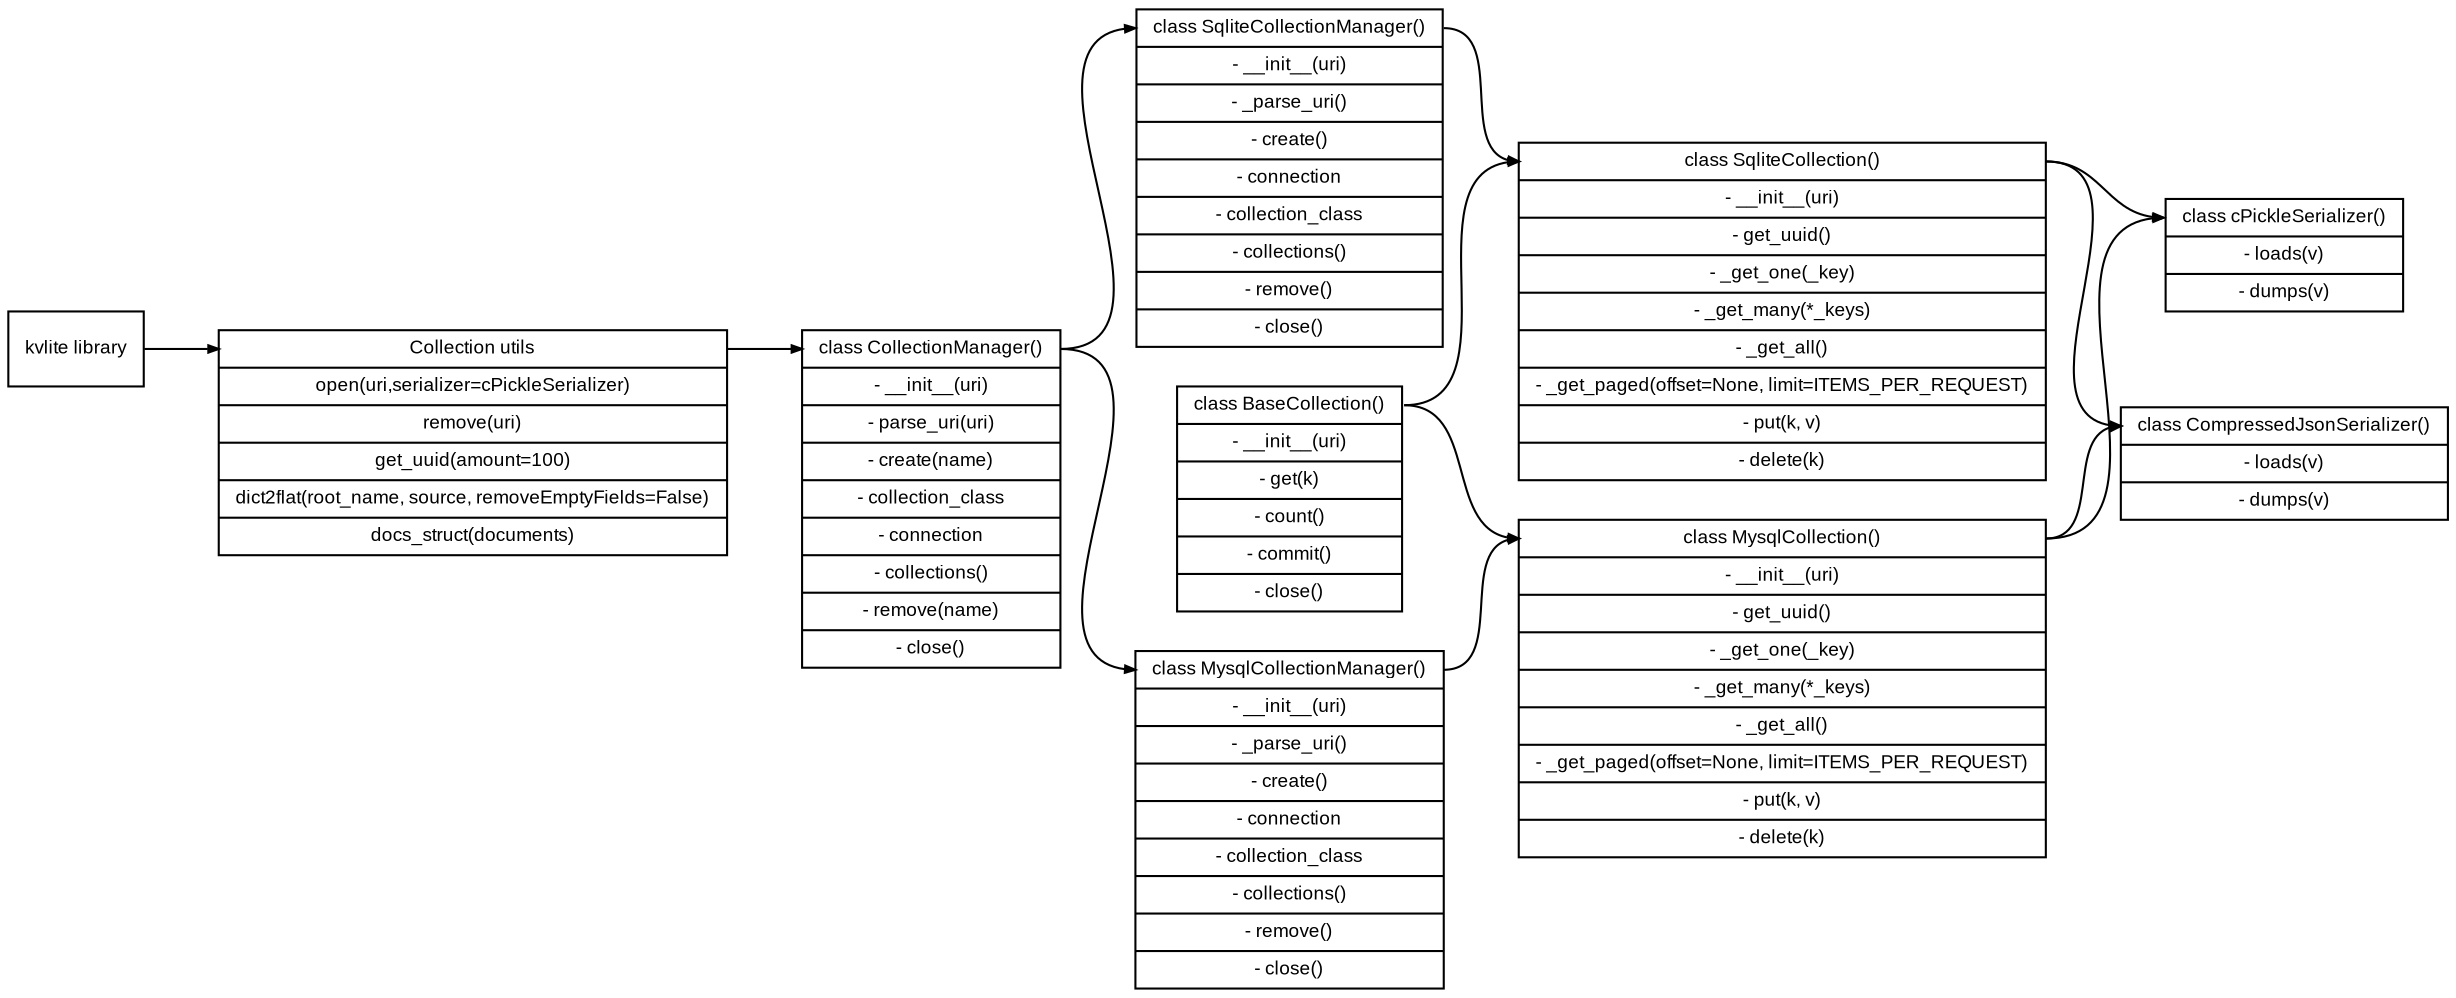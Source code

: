 digraph pyservice {

    graph [ rankdir = "LR"];
    node [shape=record,fontname=Arial,fontsize=9];
    edge [arrowsize=0.5,fontname=Arial,fontsize=9];

    // Nodes
    
    kvlite          [label="<top>       kvlite library"];
    
    CollectionUtils [label="<top>       Collection utils |\
                            <open>          open(uri,serializer=cPickleSerializer) |\
                            <remove>        remove(uri) |\
                            <get_uuid>      get_uuid(amount=100) |\
                            <dict2flat>     dict2flat(root_name, source, removeEmptyFields=False) |\
                            <docs_struct>   docs_struct(documents)"];
    
    CollectionManager[label="<top>      class CollectionManager() |\
                             <init>         - __init__(uri) |\
                             <parse_uri>    - parse_uri(uri) |\
                             <create>       - create(name) |\
                             <collection_class> - collection_class |\
                             <connection>   - connection |\
                             <collections>  - collections() |\
                             <remove>       - remove(name) |\
                             <close>        - close()"];
    
    MysqlCollectionManager [
                    label="<top>        class MysqlCollectionManager() |\
                           <init>         - __init__(uri) |\
                           <parse_uri>      - _parse_uri() |\
                           <create>         - create() |\
                           <connection>     - connection |\
                           <collection_class> - collection_class |\
                           <collections>    - collections() |\
                           <remove>         - remove() |\
                           <close>          - close()"];
                           
    SqliteCollectionManager [
                    label="<top>        class SqliteCollectionManager() |\
                           <init>           - __init__(uri) |\
                           <parse_uri>      - _parse_uri() |\
                           <create>         - create() |\
                           <connection>     - connection |\
                           <collection_class> - collection_class |\
                           <collections>    - collections() |\
                           <remove>         - remove() |\
                           <close>          - close()"];

    BaseCollection [
                    label="<top>       class BaseCollection() |\
                           <init>           - __init__(uri) |\
                           <get>            - get(k) |\
                           <count>          - count() |\
                           <commit>         - commit() |\
                           <close>          - close()"];
    
    MysqlCollection [label="<top>       class MysqlCollection() |\
                         <init>             - __init__(uri) |\
                         <get_uuid>         - get_uuid() |\
                         <_get_one>         - _get_one(_key) |\
                         <_get_many>        - _get_many(*_keys) |\
                         <_get_all>         - _get_all() |\
                         <_get_paged>       - _get_paged(offset=None, limit=ITEMS_PER_REQUEST) |\
                         <put>              - put(k, v) |\
                         <delete>           - delete(k)"];

    SqliteCollection [
                    label="<top>        class SqliteCollection() |\
                         <init>             - __init__(uri) |\
                         <get_uuid>         - get_uuid() |\
                         <_get_one>         - _get_one(_key) |\
                         <_get_many>        - _get_many(*_keys) |\
                         <_get_all>         - _get_all() |\
                         <_get_paged>       - _get_paged(offset=None, limit=ITEMS_PER_REQUEST) |\
                         <put>              - put(k, v) |\
                         <delete>           - delete(k)"];

    cPickleSerializer [
                    label="<top>        class cPickleSerializer() |\
                         <loads>            - loads(v) |\
                         <dumps>            - dumps(v)"];
    
    CompressedJsonSerializer [
                    label="<top>        class CompressedJsonSerializer() |\
                         <loads>            - loads(v) |\
                         <dumps>            - dumps(v)"];
                         
    // Links
    
    kvlite:top -> CollectionUtils:top;
    CollectionUtils:top -> CollectionManager:top;
    CollectionManager:top -> MysqlCollectionManager:top;
    CollectionManager:top -> SqliteCollectionManager:top;
    MysqlCollectionManager:top -> MysqlCollection:top;
    SqliteCollectionManager:top -> SqliteCollection:top;
    BaseCollection:top -> MysqlCollection:top;
    BaseCollection:top -> SqliteCollection:top;
    
    MysqlCollection:top -> cPickleSerializer:top;
    MysqlCollection:top -> CompressedJsonSerializer:top;
    SqliteCollection:top -> cPickleSerializer:top;
    SqliteCollection:top -> CompressedJsonSerializer:top;

 
}

